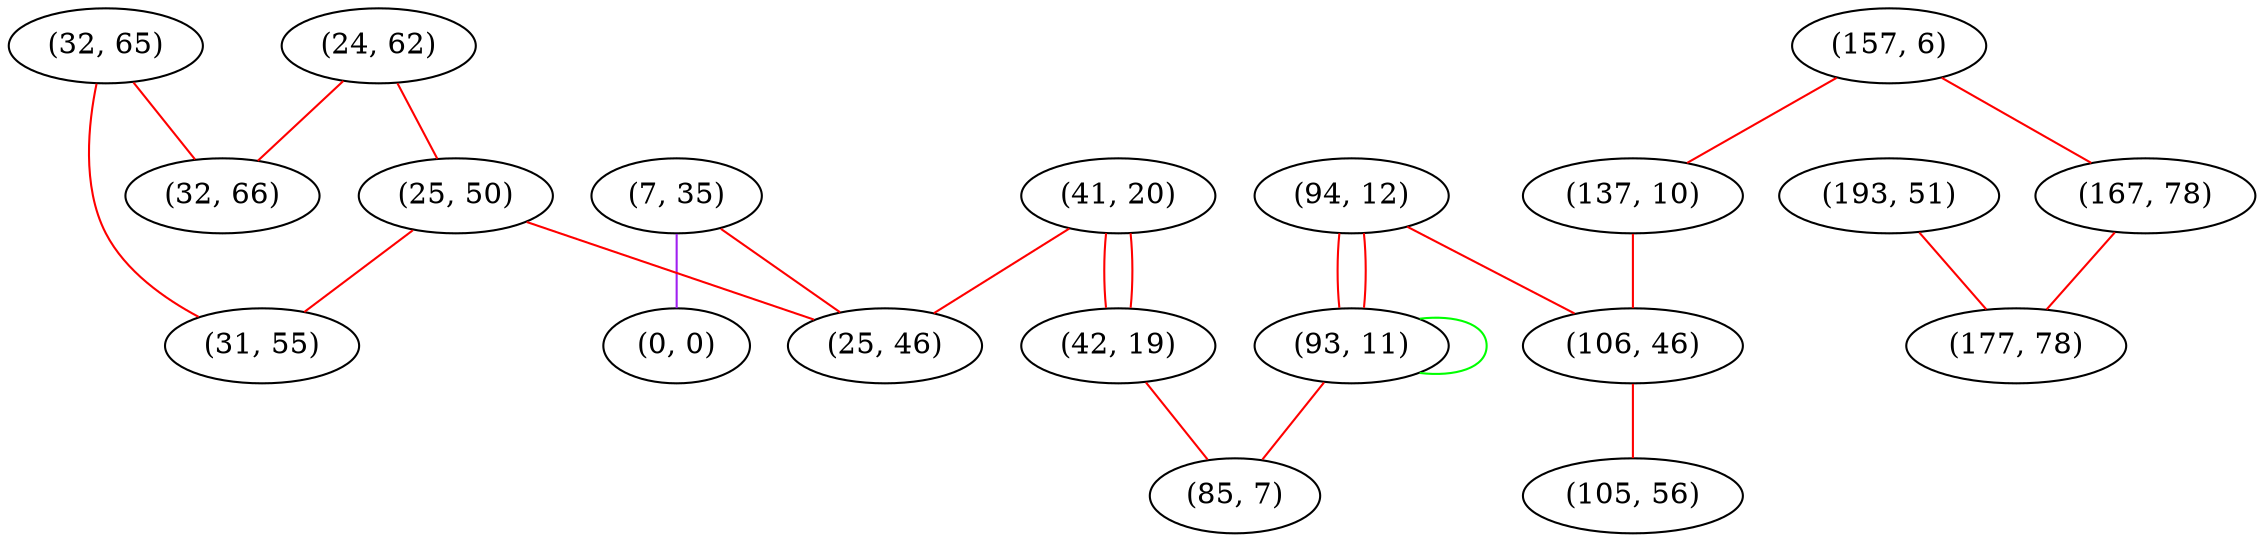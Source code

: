 graph "" {
"(32, 65)";
"(7, 35)";
"(94, 12)";
"(0, 0)";
"(41, 20)";
"(24, 62)";
"(25, 50)";
"(157, 6)";
"(42, 19)";
"(167, 78)";
"(93, 11)";
"(137, 10)";
"(106, 46)";
"(25, 46)";
"(31, 55)";
"(193, 51)";
"(105, 56)";
"(85, 7)";
"(177, 78)";
"(32, 66)";
"(32, 65)" -- "(31, 55)"  [color=red, key=0, weight=1];
"(32, 65)" -- "(32, 66)"  [color=red, key=0, weight=1];
"(7, 35)" -- "(0, 0)"  [color=purple, key=0, weight=4];
"(7, 35)" -- "(25, 46)"  [color=red, key=0, weight=1];
"(94, 12)" -- "(106, 46)"  [color=red, key=0, weight=1];
"(94, 12)" -- "(93, 11)"  [color=red, key=0, weight=1];
"(94, 12)" -- "(93, 11)"  [color=red, key=1, weight=1];
"(41, 20)" -- "(42, 19)"  [color=red, key=0, weight=1];
"(41, 20)" -- "(42, 19)"  [color=red, key=1, weight=1];
"(41, 20)" -- "(25, 46)"  [color=red, key=0, weight=1];
"(24, 62)" -- "(25, 50)"  [color=red, key=0, weight=1];
"(24, 62)" -- "(32, 66)"  [color=red, key=0, weight=1];
"(25, 50)" -- "(25, 46)"  [color=red, key=0, weight=1];
"(25, 50)" -- "(31, 55)"  [color=red, key=0, weight=1];
"(157, 6)" -- "(137, 10)"  [color=red, key=0, weight=1];
"(157, 6)" -- "(167, 78)"  [color=red, key=0, weight=1];
"(42, 19)" -- "(85, 7)"  [color=red, key=0, weight=1];
"(167, 78)" -- "(177, 78)"  [color=red, key=0, weight=1];
"(93, 11)" -- "(85, 7)"  [color=red, key=0, weight=1];
"(93, 11)" -- "(93, 11)"  [color=green, key=0, weight=2];
"(137, 10)" -- "(106, 46)"  [color=red, key=0, weight=1];
"(106, 46)" -- "(105, 56)"  [color=red, key=0, weight=1];
"(193, 51)" -- "(177, 78)"  [color=red, key=0, weight=1];
}
